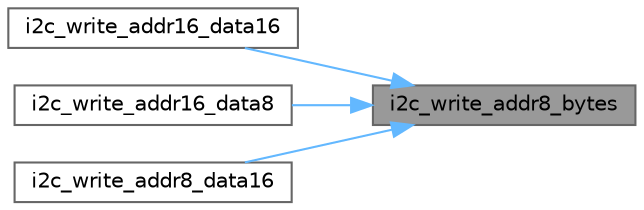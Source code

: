 digraph "i2c_write_addr8_bytes"
{
 // LATEX_PDF_SIZE
  bgcolor="transparent";
  edge [fontname=Helvetica,fontsize=10,labelfontname=Helvetica,labelfontsize=10];
  node [fontname=Helvetica,fontsize=10,shape=box,height=0.2,width=0.4];
  rankdir="RL";
  Node1 [id="Node000001",label="i2c_write_addr8_bytes",height=0.2,width=0.4,color="gray40", fillcolor="grey60", style="filled", fontcolor="black",tooltip=" "];
  Node1 -> Node2 [id="edge1_Node000001_Node000002",dir="back",color="steelblue1",style="solid",tooltip=" "];
  Node2 [id="Node000002",label="i2c_write_addr16_data16",height=0.2,width=0.4,color="grey40", fillcolor="white", style="filled",URL="$drivers_2i2c_8c.html#a4b8a57c791664d7d5460ade815a47b90",tooltip=" "];
  Node1 -> Node3 [id="edge2_Node000001_Node000003",dir="back",color="steelblue1",style="solid",tooltip=" "];
  Node3 [id="Node000003",label="i2c_write_addr16_data8",height=0.2,width=0.4,color="grey40", fillcolor="white", style="filled",URL="$drivers_2i2c_8c.html#a343c10dc2580aa4ce3826b9edf1946ac",tooltip=" "];
  Node1 -> Node4 [id="edge3_Node000001_Node000004",dir="back",color="steelblue1",style="solid",tooltip=" "];
  Node4 [id="Node000004",label="i2c_write_addr8_data16",height=0.2,width=0.4,color="grey40", fillcolor="white", style="filled",URL="$drivers_2i2c_8c.html#a2124972455739f448fea1d5a523047bf",tooltip=" "];
}
